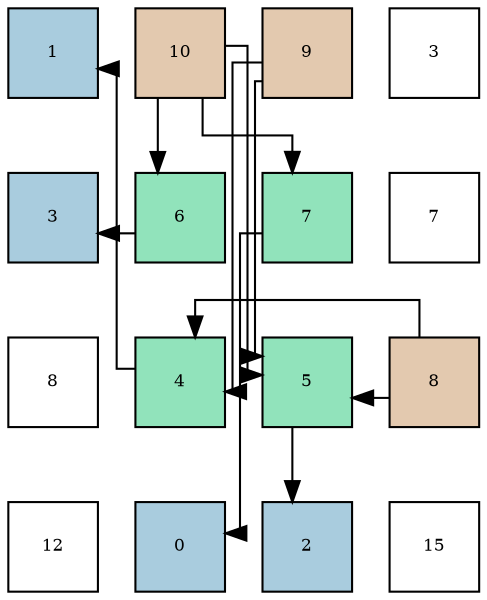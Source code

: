 digraph layout{
 rankdir=TB;
 splines=ortho;
 node [style=filled shape=square fixedsize=true width=0.6];
0[label="1", fontsize=8, fillcolor="#a9ccde"];
1[label="10", fontsize=8, fillcolor="#e3c9af"];
2[label="9", fontsize=8, fillcolor="#e3c9af"];
3[label="3", fontsize=8, fillcolor="#ffffff"];
4[label="3", fontsize=8, fillcolor="#a9ccde"];
5[label="6", fontsize=8, fillcolor="#91e3bb"];
6[label="7", fontsize=8, fillcolor="#91e3bb"];
7[label="7", fontsize=8, fillcolor="#ffffff"];
8[label="8", fontsize=8, fillcolor="#ffffff"];
9[label="4", fontsize=8, fillcolor="#91e3bb"];
10[label="5", fontsize=8, fillcolor="#91e3bb"];
11[label="8", fontsize=8, fillcolor="#e3c9af"];
12[label="12", fontsize=8, fillcolor="#ffffff"];
13[label="0", fontsize=8, fillcolor="#a9ccde"];
14[label="2", fontsize=8, fillcolor="#a9ccde"];
15[label="15", fontsize=8, fillcolor="#ffffff"];
edge [constraint=false, style=vis];6 -> 13;
9 -> 0;
10 -> 14;
5 -> 4;
11 -> 9;
2 -> 9;
11 -> 10;
2 -> 10;
1 -> 10;
1 -> 5;
1 -> 6;
edge [constraint=true, style=invis];
0 -> 4 -> 8 -> 12;
1 -> 5 -> 9 -> 13;
2 -> 6 -> 10 -> 14;
3 -> 7 -> 11 -> 15;
rank = same {0 -> 1 -> 2 -> 3};
rank = same {4 -> 5 -> 6 -> 7};
rank = same {8 -> 9 -> 10 -> 11};
rank = same {12 -> 13 -> 14 -> 15};
}